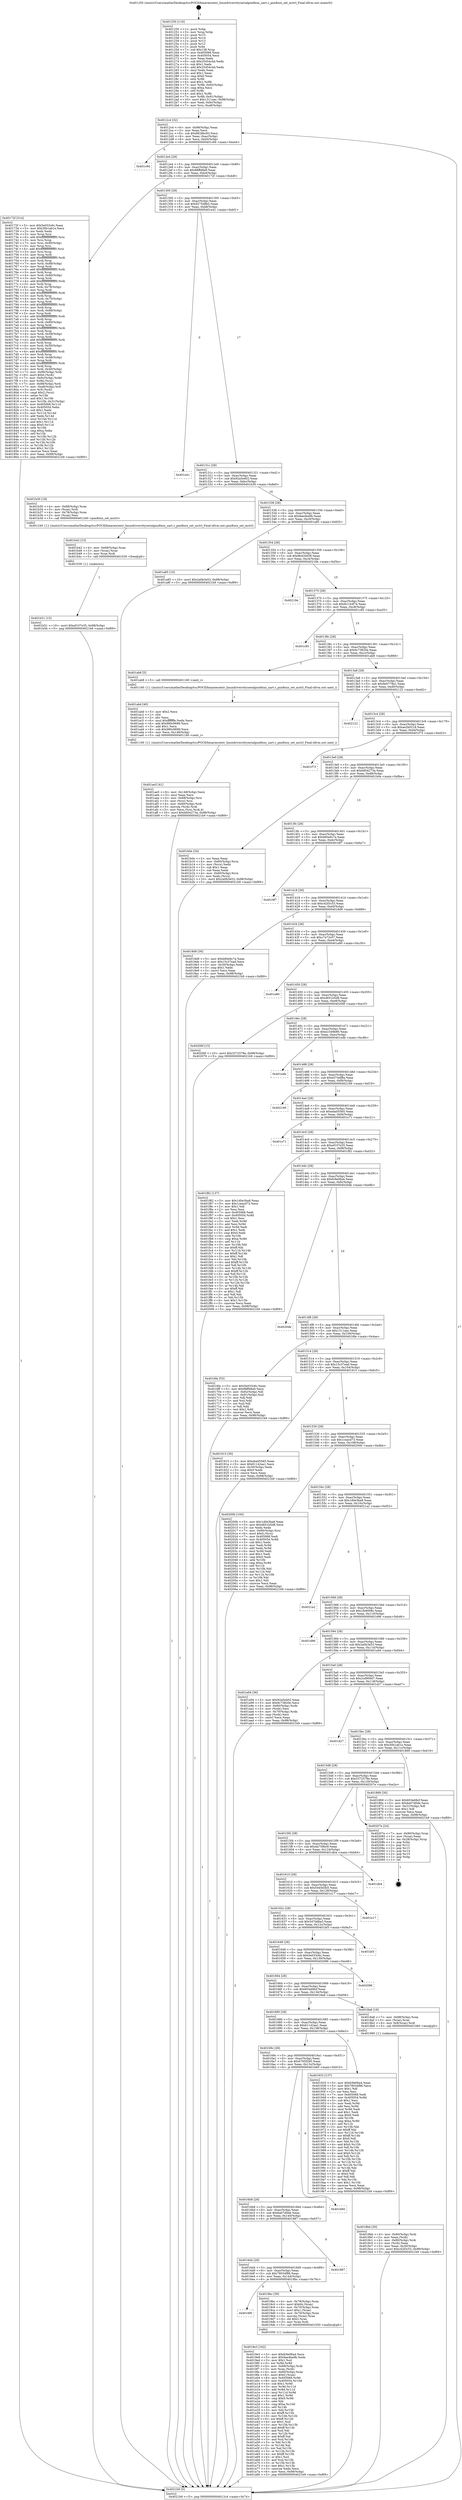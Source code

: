 digraph "0x401250" {
  label = "0x401250 (/mnt/c/Users/mathe/Desktop/tcc/POCII/binaries/extr_linuxdriversttyserialpnx8xxx_uart.c_pnx8xxx_set_mctrl_Final-ollvm.out::main(0))"
  labelloc = "t"
  node[shape=record]

  Entry [label="",width=0.3,height=0.3,shape=circle,fillcolor=black,style=filled]
  "0x4012c4" [label="{
     0x4012c4 [32]\l
     | [instrs]\l
     &nbsp;&nbsp;0x4012c4 \<+6\>: mov -0x98(%rbp),%eax\l
     &nbsp;&nbsp;0x4012ca \<+2\>: mov %eax,%ecx\l
     &nbsp;&nbsp;0x4012cc \<+6\>: sub $0x8628bc83,%ecx\l
     &nbsp;&nbsp;0x4012d2 \<+6\>: mov %eax,-0xac(%rbp)\l
     &nbsp;&nbsp;0x4012d8 \<+6\>: mov %ecx,-0xb0(%rbp)\l
     &nbsp;&nbsp;0x4012de \<+6\>: je 0000000000401c94 \<main+0xa44\>\l
  }"]
  "0x401c94" [label="{
     0x401c94\l
  }", style=dashed]
  "0x4012e4" [label="{
     0x4012e4 [28]\l
     | [instrs]\l
     &nbsp;&nbsp;0x4012e4 \<+5\>: jmp 00000000004012e9 \<main+0x99\>\l
     &nbsp;&nbsp;0x4012e9 \<+6\>: mov -0xac(%rbp),%eax\l
     &nbsp;&nbsp;0x4012ef \<+5\>: sub $0x88ff48a9,%eax\l
     &nbsp;&nbsp;0x4012f4 \<+6\>: mov %eax,-0xb4(%rbp)\l
     &nbsp;&nbsp;0x4012fa \<+6\>: je 000000000040172f \<main+0x4df\>\l
  }"]
  Exit [label="",width=0.3,height=0.3,shape=circle,fillcolor=black,style=filled,peripheries=2]
  "0x40172f" [label="{
     0x40172f [314]\l
     | [instrs]\l
     &nbsp;&nbsp;0x40172f \<+5\>: mov $0x5e033c6c,%eax\l
     &nbsp;&nbsp;0x401734 \<+5\>: mov $0x30b1ab1e,%ecx\l
     &nbsp;&nbsp;0x401739 \<+2\>: xor %edx,%edx\l
     &nbsp;&nbsp;0x40173b \<+3\>: mov %rsp,%rsi\l
     &nbsp;&nbsp;0x40173e \<+4\>: add $0xfffffffffffffff0,%rsi\l
     &nbsp;&nbsp;0x401742 \<+3\>: mov %rsi,%rsp\l
     &nbsp;&nbsp;0x401745 \<+7\>: mov %rsi,-0x90(%rbp)\l
     &nbsp;&nbsp;0x40174c \<+3\>: mov %rsp,%rsi\l
     &nbsp;&nbsp;0x40174f \<+4\>: add $0xfffffffffffffff0,%rsi\l
     &nbsp;&nbsp;0x401753 \<+3\>: mov %rsi,%rsp\l
     &nbsp;&nbsp;0x401756 \<+3\>: mov %rsp,%rdi\l
     &nbsp;&nbsp;0x401759 \<+4\>: add $0xfffffffffffffff0,%rdi\l
     &nbsp;&nbsp;0x40175d \<+3\>: mov %rdi,%rsp\l
     &nbsp;&nbsp;0x401760 \<+7\>: mov %rdi,-0x88(%rbp)\l
     &nbsp;&nbsp;0x401767 \<+3\>: mov %rsp,%rdi\l
     &nbsp;&nbsp;0x40176a \<+4\>: add $0xfffffffffffffff0,%rdi\l
     &nbsp;&nbsp;0x40176e \<+3\>: mov %rdi,%rsp\l
     &nbsp;&nbsp;0x401771 \<+4\>: mov %rdi,-0x80(%rbp)\l
     &nbsp;&nbsp;0x401775 \<+3\>: mov %rsp,%rdi\l
     &nbsp;&nbsp;0x401778 \<+4\>: add $0xfffffffffffffff0,%rdi\l
     &nbsp;&nbsp;0x40177c \<+3\>: mov %rdi,%rsp\l
     &nbsp;&nbsp;0x40177f \<+4\>: mov %rdi,-0x78(%rbp)\l
     &nbsp;&nbsp;0x401783 \<+3\>: mov %rsp,%rdi\l
     &nbsp;&nbsp;0x401786 \<+4\>: add $0xfffffffffffffff0,%rdi\l
     &nbsp;&nbsp;0x40178a \<+3\>: mov %rdi,%rsp\l
     &nbsp;&nbsp;0x40178d \<+4\>: mov %rdi,-0x70(%rbp)\l
     &nbsp;&nbsp;0x401791 \<+3\>: mov %rsp,%rdi\l
     &nbsp;&nbsp;0x401794 \<+4\>: add $0xfffffffffffffff0,%rdi\l
     &nbsp;&nbsp;0x401798 \<+3\>: mov %rdi,%rsp\l
     &nbsp;&nbsp;0x40179b \<+4\>: mov %rdi,-0x68(%rbp)\l
     &nbsp;&nbsp;0x40179f \<+3\>: mov %rsp,%rdi\l
     &nbsp;&nbsp;0x4017a2 \<+4\>: add $0xfffffffffffffff0,%rdi\l
     &nbsp;&nbsp;0x4017a6 \<+3\>: mov %rdi,%rsp\l
     &nbsp;&nbsp;0x4017a9 \<+4\>: mov %rdi,-0x60(%rbp)\l
     &nbsp;&nbsp;0x4017ad \<+3\>: mov %rsp,%rdi\l
     &nbsp;&nbsp;0x4017b0 \<+4\>: add $0xfffffffffffffff0,%rdi\l
     &nbsp;&nbsp;0x4017b4 \<+3\>: mov %rdi,%rsp\l
     &nbsp;&nbsp;0x4017b7 \<+4\>: mov %rdi,-0x58(%rbp)\l
     &nbsp;&nbsp;0x4017bb \<+3\>: mov %rsp,%rdi\l
     &nbsp;&nbsp;0x4017be \<+4\>: add $0xfffffffffffffff0,%rdi\l
     &nbsp;&nbsp;0x4017c2 \<+3\>: mov %rdi,%rsp\l
     &nbsp;&nbsp;0x4017c5 \<+4\>: mov %rdi,-0x50(%rbp)\l
     &nbsp;&nbsp;0x4017c9 \<+3\>: mov %rsp,%rdi\l
     &nbsp;&nbsp;0x4017cc \<+4\>: add $0xfffffffffffffff0,%rdi\l
     &nbsp;&nbsp;0x4017d0 \<+3\>: mov %rdi,%rsp\l
     &nbsp;&nbsp;0x4017d3 \<+4\>: mov %rdi,-0x48(%rbp)\l
     &nbsp;&nbsp;0x4017d7 \<+3\>: mov %rsp,%rdi\l
     &nbsp;&nbsp;0x4017da \<+4\>: add $0xfffffffffffffff0,%rdi\l
     &nbsp;&nbsp;0x4017de \<+3\>: mov %rdi,%rsp\l
     &nbsp;&nbsp;0x4017e1 \<+4\>: mov %rdi,-0x40(%rbp)\l
     &nbsp;&nbsp;0x4017e5 \<+7\>: mov -0x90(%rbp),%rdi\l
     &nbsp;&nbsp;0x4017ec \<+6\>: movl $0x0,(%rdi)\l
     &nbsp;&nbsp;0x4017f2 \<+7\>: mov -0x9c(%rbp),%r8d\l
     &nbsp;&nbsp;0x4017f9 \<+3\>: mov %r8d,(%rsi)\l
     &nbsp;&nbsp;0x4017fc \<+7\>: mov -0x88(%rbp),%rdi\l
     &nbsp;&nbsp;0x401803 \<+7\>: mov -0xa8(%rbp),%r9\l
     &nbsp;&nbsp;0x40180a \<+3\>: mov %r9,(%rdi)\l
     &nbsp;&nbsp;0x40180d \<+3\>: cmpl $0x2,(%rsi)\l
     &nbsp;&nbsp;0x401810 \<+4\>: setne %r10b\l
     &nbsp;&nbsp;0x401814 \<+4\>: and $0x1,%r10b\l
     &nbsp;&nbsp;0x401818 \<+4\>: mov %r10b,-0x31(%rbp)\l
     &nbsp;&nbsp;0x40181c \<+8\>: mov 0x405068,%r11d\l
     &nbsp;&nbsp;0x401824 \<+7\>: mov 0x405054,%ebx\l
     &nbsp;&nbsp;0x40182b \<+3\>: sub $0x1,%edx\l
     &nbsp;&nbsp;0x40182e \<+3\>: mov %r11d,%r14d\l
     &nbsp;&nbsp;0x401831 \<+3\>: add %edx,%r14d\l
     &nbsp;&nbsp;0x401834 \<+4\>: imul %r14d,%r11d\l
     &nbsp;&nbsp;0x401838 \<+4\>: and $0x1,%r11d\l
     &nbsp;&nbsp;0x40183c \<+4\>: cmp $0x0,%r11d\l
     &nbsp;&nbsp;0x401840 \<+4\>: sete %r10b\l
     &nbsp;&nbsp;0x401844 \<+3\>: cmp $0xa,%ebx\l
     &nbsp;&nbsp;0x401847 \<+4\>: setl %r15b\l
     &nbsp;&nbsp;0x40184b \<+3\>: mov %r10b,%r12b\l
     &nbsp;&nbsp;0x40184e \<+3\>: and %r15b,%r12b\l
     &nbsp;&nbsp;0x401851 \<+3\>: xor %r15b,%r10b\l
     &nbsp;&nbsp;0x401854 \<+3\>: or %r10b,%r12b\l
     &nbsp;&nbsp;0x401857 \<+4\>: test $0x1,%r12b\l
     &nbsp;&nbsp;0x40185b \<+3\>: cmovne %ecx,%eax\l
     &nbsp;&nbsp;0x40185e \<+6\>: mov %eax,-0x98(%rbp)\l
     &nbsp;&nbsp;0x401864 \<+5\>: jmp 00000000004021b9 \<main+0xf69\>\l
  }"]
  "0x401300" [label="{
     0x401300 [28]\l
     | [instrs]\l
     &nbsp;&nbsp;0x401300 \<+5\>: jmp 0000000000401305 \<main+0xb5\>\l
     &nbsp;&nbsp;0x401305 \<+6\>: mov -0xac(%rbp),%eax\l
     &nbsp;&nbsp;0x40130b \<+5\>: sub $0x9275d8b2,%eax\l
     &nbsp;&nbsp;0x401310 \<+6\>: mov %eax,-0xb8(%rbp)\l
     &nbsp;&nbsp;0x401316 \<+6\>: je 0000000000401e41 \<main+0xbf1\>\l
  }"]
  "0x401b51" [label="{
     0x401b51 [15]\l
     | [instrs]\l
     &nbsp;&nbsp;0x401b51 \<+10\>: movl $0xef107e35,-0x98(%rbp)\l
     &nbsp;&nbsp;0x401b5b \<+5\>: jmp 00000000004021b9 \<main+0xf69\>\l
  }"]
  "0x401e41" [label="{
     0x401e41\l
  }", style=dashed]
  "0x40131c" [label="{
     0x40131c [28]\l
     | [instrs]\l
     &nbsp;&nbsp;0x40131c \<+5\>: jmp 0000000000401321 \<main+0xd1\>\l
     &nbsp;&nbsp;0x401321 \<+6\>: mov -0xac(%rbp),%eax\l
     &nbsp;&nbsp;0x401327 \<+5\>: sub $0x92a5e402,%eax\l
     &nbsp;&nbsp;0x40132c \<+6\>: mov %eax,-0xbc(%rbp)\l
     &nbsp;&nbsp;0x401332 \<+6\>: je 0000000000401b30 \<main+0x8e0\>\l
  }"]
  "0x401b42" [label="{
     0x401b42 [15]\l
     | [instrs]\l
     &nbsp;&nbsp;0x401b42 \<+4\>: mov -0x68(%rbp),%rax\l
     &nbsp;&nbsp;0x401b46 \<+3\>: mov (%rax),%rax\l
     &nbsp;&nbsp;0x401b49 \<+3\>: mov %rax,%rdi\l
     &nbsp;&nbsp;0x401b4c \<+5\>: call 0000000000401030 \<free@plt\>\l
     | [calls]\l
     &nbsp;&nbsp;0x401030 \{1\} (unknown)\l
  }"]
  "0x401b30" [label="{
     0x401b30 [18]\l
     | [instrs]\l
     &nbsp;&nbsp;0x401b30 \<+4\>: mov -0x68(%rbp),%rax\l
     &nbsp;&nbsp;0x401b34 \<+3\>: mov (%rax),%rdi\l
     &nbsp;&nbsp;0x401b37 \<+4\>: mov -0x78(%rbp),%rax\l
     &nbsp;&nbsp;0x401b3b \<+2\>: mov (%rax),%esi\l
     &nbsp;&nbsp;0x401b3d \<+5\>: call 0000000000401240 \<pnx8xxx_set_mctrl\>\l
     | [calls]\l
     &nbsp;&nbsp;0x401240 \{1\} (/mnt/c/Users/mathe/Desktop/tcc/POCII/binaries/extr_linuxdriversttyserialpnx8xxx_uart.c_pnx8xxx_set_mctrl_Final-ollvm.out::pnx8xxx_set_mctrl)\l
  }"]
  "0x401338" [label="{
     0x401338 [28]\l
     | [instrs]\l
     &nbsp;&nbsp;0x401338 \<+5\>: jmp 000000000040133d \<main+0xed\>\l
     &nbsp;&nbsp;0x40133d \<+6\>: mov -0xac(%rbp),%eax\l
     &nbsp;&nbsp;0x401343 \<+5\>: sub $0x9ae4ba9b,%eax\l
     &nbsp;&nbsp;0x401348 \<+6\>: mov %eax,-0xc0(%rbp)\l
     &nbsp;&nbsp;0x40134e \<+6\>: je 0000000000401a85 \<main+0x835\>\l
  }"]
  "0x401ae5" [label="{
     0x401ae5 [41]\l
     | [instrs]\l
     &nbsp;&nbsp;0x401ae5 \<+6\>: mov -0x148(%rbp),%ecx\l
     &nbsp;&nbsp;0x401aeb \<+3\>: imul %eax,%ecx\l
     &nbsp;&nbsp;0x401aee \<+4\>: mov -0x68(%rbp),%rsi\l
     &nbsp;&nbsp;0x401af2 \<+3\>: mov (%rsi),%rsi\l
     &nbsp;&nbsp;0x401af5 \<+4\>: mov -0x60(%rbp),%rdi\l
     &nbsp;&nbsp;0x401af9 \<+3\>: movslq (%rdi),%rdi\l
     &nbsp;&nbsp;0x401afc \<+3\>: mov %ecx,(%rsi,%rdi,4)\l
     &nbsp;&nbsp;0x401aff \<+10\>: movl $0xb604273a,-0x98(%rbp)\l
     &nbsp;&nbsp;0x401b09 \<+5\>: jmp 00000000004021b9 \<main+0xf69\>\l
  }"]
  "0x401a85" [label="{
     0x401a85 [15]\l
     | [instrs]\l
     &nbsp;&nbsp;0x401a85 \<+10\>: movl $0x2a0b3e53,-0x98(%rbp)\l
     &nbsp;&nbsp;0x401a8f \<+5\>: jmp 00000000004021b9 \<main+0xf69\>\l
  }"]
  "0x401354" [label="{
     0x401354 [28]\l
     | [instrs]\l
     &nbsp;&nbsp;0x401354 \<+5\>: jmp 0000000000401359 \<main+0x109\>\l
     &nbsp;&nbsp;0x401359 \<+6\>: mov -0xac(%rbp),%eax\l
     &nbsp;&nbsp;0x40135f \<+5\>: sub $0x9b420d39,%eax\l
     &nbsp;&nbsp;0x401364 \<+6\>: mov %eax,-0xc4(%rbp)\l
     &nbsp;&nbsp;0x40136a \<+6\>: je 000000000040218e \<main+0xf3e\>\l
  }"]
  "0x401abd" [label="{
     0x401abd [40]\l
     | [instrs]\l
     &nbsp;&nbsp;0x401abd \<+5\>: mov $0x2,%ecx\l
     &nbsp;&nbsp;0x401ac2 \<+1\>: cltd\l
     &nbsp;&nbsp;0x401ac3 \<+2\>: idiv %ecx\l
     &nbsp;&nbsp;0x401ac5 \<+6\>: imul $0xfffffffe,%edx,%ecx\l
     &nbsp;&nbsp;0x401acb \<+6\>: add $0x980c9699,%ecx\l
     &nbsp;&nbsp;0x401ad1 \<+3\>: add $0x1,%ecx\l
     &nbsp;&nbsp;0x401ad4 \<+6\>: sub $0x980c9699,%ecx\l
     &nbsp;&nbsp;0x401ada \<+6\>: mov %ecx,-0x148(%rbp)\l
     &nbsp;&nbsp;0x401ae0 \<+5\>: call 0000000000401160 \<next_i\>\l
     | [calls]\l
     &nbsp;&nbsp;0x401160 \{1\} (/mnt/c/Users/mathe/Desktop/tcc/POCII/binaries/extr_linuxdriversttyserialpnx8xxx_uart.c_pnx8xxx_set_mctrl_Final-ollvm.out::next_i)\l
  }"]
  "0x40218e" [label="{
     0x40218e\l
  }", style=dashed]
  "0x401370" [label="{
     0x401370 [28]\l
     | [instrs]\l
     &nbsp;&nbsp;0x401370 \<+5\>: jmp 0000000000401375 \<main+0x125\>\l
     &nbsp;&nbsp;0x401375 \<+6\>: mov -0xac(%rbp),%eax\l
     &nbsp;&nbsp;0x40137b \<+5\>: sub $0x9c13c874,%eax\l
     &nbsp;&nbsp;0x401380 \<+6\>: mov %eax,-0xc8(%rbp)\l
     &nbsp;&nbsp;0x401386 \<+6\>: je 0000000000401c85 \<main+0xa35\>\l
  }"]
  "0x4019e3" [label="{
     0x4019e3 [162]\l
     | [instrs]\l
     &nbsp;&nbsp;0x4019e3 \<+5\>: mov $0xfc9e06a4,%ecx\l
     &nbsp;&nbsp;0x4019e8 \<+5\>: mov $0x9ae4ba9b,%edx\l
     &nbsp;&nbsp;0x4019ed \<+3\>: mov $0x1,%sil\l
     &nbsp;&nbsp;0x4019f0 \<+3\>: xor %r8d,%r8d\l
     &nbsp;&nbsp;0x4019f3 \<+4\>: mov -0x68(%rbp),%rdi\l
     &nbsp;&nbsp;0x4019f7 \<+3\>: mov %rax,(%rdi)\l
     &nbsp;&nbsp;0x4019fa \<+4\>: mov -0x60(%rbp),%rax\l
     &nbsp;&nbsp;0x4019fe \<+6\>: movl $0x0,(%rax)\l
     &nbsp;&nbsp;0x401a04 \<+8\>: mov 0x405068,%r9d\l
     &nbsp;&nbsp;0x401a0c \<+8\>: mov 0x405054,%r10d\l
     &nbsp;&nbsp;0x401a14 \<+4\>: sub $0x1,%r8d\l
     &nbsp;&nbsp;0x401a18 \<+3\>: mov %r9d,%r11d\l
     &nbsp;&nbsp;0x401a1b \<+3\>: add %r8d,%r11d\l
     &nbsp;&nbsp;0x401a1e \<+4\>: imul %r11d,%r9d\l
     &nbsp;&nbsp;0x401a22 \<+4\>: and $0x1,%r9d\l
     &nbsp;&nbsp;0x401a26 \<+4\>: cmp $0x0,%r9d\l
     &nbsp;&nbsp;0x401a2a \<+3\>: sete %bl\l
     &nbsp;&nbsp;0x401a2d \<+4\>: cmp $0xa,%r10d\l
     &nbsp;&nbsp;0x401a31 \<+4\>: setl %r14b\l
     &nbsp;&nbsp;0x401a35 \<+3\>: mov %bl,%r15b\l
     &nbsp;&nbsp;0x401a38 \<+4\>: xor $0xff,%r15b\l
     &nbsp;&nbsp;0x401a3c \<+3\>: mov %r14b,%r12b\l
     &nbsp;&nbsp;0x401a3f \<+4\>: xor $0xff,%r12b\l
     &nbsp;&nbsp;0x401a43 \<+4\>: xor $0x1,%sil\l
     &nbsp;&nbsp;0x401a47 \<+3\>: mov %r15b,%r13b\l
     &nbsp;&nbsp;0x401a4a \<+4\>: and $0xff,%r13b\l
     &nbsp;&nbsp;0x401a4e \<+3\>: and %sil,%bl\l
     &nbsp;&nbsp;0x401a51 \<+3\>: mov %r12b,%al\l
     &nbsp;&nbsp;0x401a54 \<+2\>: and $0xff,%al\l
     &nbsp;&nbsp;0x401a56 \<+3\>: and %sil,%r14b\l
     &nbsp;&nbsp;0x401a59 \<+3\>: or %bl,%r13b\l
     &nbsp;&nbsp;0x401a5c \<+3\>: or %r14b,%al\l
     &nbsp;&nbsp;0x401a5f \<+3\>: xor %al,%r13b\l
     &nbsp;&nbsp;0x401a62 \<+3\>: or %r12b,%r15b\l
     &nbsp;&nbsp;0x401a65 \<+4\>: xor $0xff,%r15b\l
     &nbsp;&nbsp;0x401a69 \<+4\>: or $0x1,%sil\l
     &nbsp;&nbsp;0x401a6d \<+3\>: and %sil,%r15b\l
     &nbsp;&nbsp;0x401a70 \<+3\>: or %r15b,%r13b\l
     &nbsp;&nbsp;0x401a73 \<+4\>: test $0x1,%r13b\l
     &nbsp;&nbsp;0x401a77 \<+3\>: cmovne %edx,%ecx\l
     &nbsp;&nbsp;0x401a7a \<+6\>: mov %ecx,-0x98(%rbp)\l
     &nbsp;&nbsp;0x401a80 \<+5\>: jmp 00000000004021b9 \<main+0xf69\>\l
  }"]
  "0x401c85" [label="{
     0x401c85\l
  }", style=dashed]
  "0x40138c" [label="{
     0x40138c [28]\l
     | [instrs]\l
     &nbsp;&nbsp;0x40138c \<+5\>: jmp 0000000000401391 \<main+0x141\>\l
     &nbsp;&nbsp;0x401391 \<+6\>: mov -0xac(%rbp),%eax\l
     &nbsp;&nbsp;0x401397 \<+5\>: sub $0x9c73820e,%eax\l
     &nbsp;&nbsp;0x40139c \<+6\>: mov %eax,-0xcc(%rbp)\l
     &nbsp;&nbsp;0x4013a2 \<+6\>: je 0000000000401ab8 \<main+0x868\>\l
  }"]
  "0x4016f0" [label="{
     0x4016f0\l
  }", style=dashed]
  "0x401ab8" [label="{
     0x401ab8 [5]\l
     | [instrs]\l
     &nbsp;&nbsp;0x401ab8 \<+5\>: call 0000000000401160 \<next_i\>\l
     | [calls]\l
     &nbsp;&nbsp;0x401160 \{1\} (/mnt/c/Users/mathe/Desktop/tcc/POCII/binaries/extr_linuxdriversttyserialpnx8xxx_uart.c_pnx8xxx_set_mctrl_Final-ollvm.out::next_i)\l
  }"]
  "0x4013a8" [label="{
     0x4013a8 [28]\l
     | [instrs]\l
     &nbsp;&nbsp;0x4013a8 \<+5\>: jmp 00000000004013ad \<main+0x15d\>\l
     &nbsp;&nbsp;0x4013ad \<+6\>: mov -0xac(%rbp),%eax\l
     &nbsp;&nbsp;0x4013b3 \<+5\>: sub $0x9e0779a1,%eax\l
     &nbsp;&nbsp;0x4013b8 \<+6\>: mov %eax,-0xd0(%rbp)\l
     &nbsp;&nbsp;0x4013be \<+6\>: je 0000000000402122 \<main+0xed2\>\l
  }"]
  "0x4019bc" [label="{
     0x4019bc [39]\l
     | [instrs]\l
     &nbsp;&nbsp;0x4019bc \<+4\>: mov -0x78(%rbp),%rax\l
     &nbsp;&nbsp;0x4019c0 \<+6\>: movl $0x64,(%rax)\l
     &nbsp;&nbsp;0x4019c6 \<+4\>: mov -0x70(%rbp),%rax\l
     &nbsp;&nbsp;0x4019ca \<+6\>: movl $0x1,(%rax)\l
     &nbsp;&nbsp;0x4019d0 \<+4\>: mov -0x70(%rbp),%rax\l
     &nbsp;&nbsp;0x4019d4 \<+3\>: movslq (%rax),%rax\l
     &nbsp;&nbsp;0x4019d7 \<+4\>: shl $0x2,%rax\l
     &nbsp;&nbsp;0x4019db \<+3\>: mov %rax,%rdi\l
     &nbsp;&nbsp;0x4019de \<+5\>: call 0000000000401050 \<malloc@plt\>\l
     | [calls]\l
     &nbsp;&nbsp;0x401050 \{1\} (unknown)\l
  }"]
  "0x402122" [label="{
     0x402122\l
  }", style=dashed]
  "0x4013c4" [label="{
     0x4013c4 [28]\l
     | [instrs]\l
     &nbsp;&nbsp;0x4013c4 \<+5\>: jmp 00000000004013c9 \<main+0x179\>\l
     &nbsp;&nbsp;0x4013c9 \<+6\>: mov -0xac(%rbp),%eax\l
     &nbsp;&nbsp;0x4013cf \<+5\>: sub $0xae2b0218,%eax\l
     &nbsp;&nbsp;0x4013d4 \<+6\>: mov %eax,-0xd4(%rbp)\l
     &nbsp;&nbsp;0x4013da \<+6\>: je 0000000000401f73 \<main+0xd23\>\l
  }"]
  "0x4016d4" [label="{
     0x4016d4 [28]\l
     | [instrs]\l
     &nbsp;&nbsp;0x4016d4 \<+5\>: jmp 00000000004016d9 \<main+0x489\>\l
     &nbsp;&nbsp;0x4016d9 \<+6\>: mov -0xac(%rbp),%eax\l
     &nbsp;&nbsp;0x4016df \<+5\>: sub $0x78034f86,%eax\l
     &nbsp;&nbsp;0x4016e4 \<+6\>: mov %eax,-0x144(%rbp)\l
     &nbsp;&nbsp;0x4016ea \<+6\>: je 00000000004019bc \<main+0x76c\>\l
  }"]
  "0x401f73" [label="{
     0x401f73\l
  }", style=dashed]
  "0x4013e0" [label="{
     0x4013e0 [28]\l
     | [instrs]\l
     &nbsp;&nbsp;0x4013e0 \<+5\>: jmp 00000000004013e5 \<main+0x195\>\l
     &nbsp;&nbsp;0x4013e5 \<+6\>: mov -0xac(%rbp),%eax\l
     &nbsp;&nbsp;0x4013eb \<+5\>: sub $0xb604273a,%eax\l
     &nbsp;&nbsp;0x4013f0 \<+6\>: mov %eax,-0xd8(%rbp)\l
     &nbsp;&nbsp;0x4013f6 \<+6\>: je 0000000000401b0e \<main+0x8be\>\l
  }"]
  "0x401887" [label="{
     0x401887\l
  }", style=dashed]
  "0x401b0e" [label="{
     0x401b0e [34]\l
     | [instrs]\l
     &nbsp;&nbsp;0x401b0e \<+2\>: xor %eax,%eax\l
     &nbsp;&nbsp;0x401b10 \<+4\>: mov -0x60(%rbp),%rcx\l
     &nbsp;&nbsp;0x401b14 \<+2\>: mov (%rcx),%edx\l
     &nbsp;&nbsp;0x401b16 \<+3\>: sub $0x1,%eax\l
     &nbsp;&nbsp;0x401b19 \<+2\>: sub %eax,%edx\l
     &nbsp;&nbsp;0x401b1b \<+4\>: mov -0x60(%rbp),%rcx\l
     &nbsp;&nbsp;0x401b1f \<+2\>: mov %edx,(%rcx)\l
     &nbsp;&nbsp;0x401b21 \<+10\>: movl $0x2a0b3e53,-0x98(%rbp)\l
     &nbsp;&nbsp;0x401b2b \<+5\>: jmp 00000000004021b9 \<main+0xf69\>\l
  }"]
  "0x4013fc" [label="{
     0x4013fc [28]\l
     | [instrs]\l
     &nbsp;&nbsp;0x4013fc \<+5\>: jmp 0000000000401401 \<main+0x1b1\>\l
     &nbsp;&nbsp;0x401401 \<+6\>: mov -0xac(%rbp),%eax\l
     &nbsp;&nbsp;0x401407 \<+5\>: sub $0xb60e6c7a,%eax\l
     &nbsp;&nbsp;0x40140c \<+6\>: mov %eax,-0xdc(%rbp)\l
     &nbsp;&nbsp;0x401412 \<+6\>: je 00000000004018f7 \<main+0x6a7\>\l
  }"]
  "0x4016b8" [label="{
     0x4016b8 [28]\l
     | [instrs]\l
     &nbsp;&nbsp;0x4016b8 \<+5\>: jmp 00000000004016bd \<main+0x46d\>\l
     &nbsp;&nbsp;0x4016bd \<+6\>: mov -0xac(%rbp),%eax\l
     &nbsp;&nbsp;0x4016c3 \<+5\>: sub $0x6a07d0de,%eax\l
     &nbsp;&nbsp;0x4016c8 \<+6\>: mov %eax,-0x140(%rbp)\l
     &nbsp;&nbsp;0x4016ce \<+6\>: je 0000000000401887 \<main+0x637\>\l
  }"]
  "0x4018f7" [label="{
     0x4018f7\l
  }", style=dashed]
  "0x401418" [label="{
     0x401418 [28]\l
     | [instrs]\l
     &nbsp;&nbsp;0x401418 \<+5\>: jmp 000000000040141d \<main+0x1cd\>\l
     &nbsp;&nbsp;0x40141d \<+6\>: mov -0xac(%rbp),%eax\l
     &nbsp;&nbsp;0x401423 \<+5\>: sub $0xc42f3c53,%eax\l
     &nbsp;&nbsp;0x401428 \<+6\>: mov %eax,-0xe0(%rbp)\l
     &nbsp;&nbsp;0x40142e \<+6\>: je 00000000004018d9 \<main+0x689\>\l
  }"]
  "0x401b60" [label="{
     0x401b60\l
  }", style=dashed]
  "0x4018d9" [label="{
     0x4018d9 [30]\l
     | [instrs]\l
     &nbsp;&nbsp;0x4018d9 \<+5\>: mov $0xb60e6c7a,%eax\l
     &nbsp;&nbsp;0x4018de \<+5\>: mov $0x15c37ead,%ecx\l
     &nbsp;&nbsp;0x4018e3 \<+3\>: mov -0x30(%rbp),%edx\l
     &nbsp;&nbsp;0x4018e6 \<+3\>: cmp $0x1,%edx\l
     &nbsp;&nbsp;0x4018e9 \<+3\>: cmovl %ecx,%eax\l
     &nbsp;&nbsp;0x4018ec \<+6\>: mov %eax,-0x98(%rbp)\l
     &nbsp;&nbsp;0x4018f2 \<+5\>: jmp 00000000004021b9 \<main+0xf69\>\l
  }"]
  "0x401434" [label="{
     0x401434 [28]\l
     | [instrs]\l
     &nbsp;&nbsp;0x401434 \<+5\>: jmp 0000000000401439 \<main+0x1e9\>\l
     &nbsp;&nbsp;0x401439 \<+6\>: mov -0xac(%rbp),%eax\l
     &nbsp;&nbsp;0x40143f \<+5\>: sub $0xc7a72c07,%eax\l
     &nbsp;&nbsp;0x401444 \<+6\>: mov %eax,-0xe4(%rbp)\l
     &nbsp;&nbsp;0x40144a \<+6\>: je 0000000000401e80 \<main+0xc30\>\l
  }"]
  "0x40169c" [label="{
     0x40169c [28]\l
     | [instrs]\l
     &nbsp;&nbsp;0x40169c \<+5\>: jmp 00000000004016a1 \<main+0x451\>\l
     &nbsp;&nbsp;0x4016a1 \<+6\>: mov -0xac(%rbp),%eax\l
     &nbsp;&nbsp;0x4016a7 \<+5\>: sub $0x6765f295,%eax\l
     &nbsp;&nbsp;0x4016ac \<+6\>: mov %eax,-0x13c(%rbp)\l
     &nbsp;&nbsp;0x4016b2 \<+6\>: je 0000000000401b60 \<main+0x910\>\l
  }"]
  "0x401e80" [label="{
     0x401e80\l
  }", style=dashed]
  "0x401450" [label="{
     0x401450 [28]\l
     | [instrs]\l
     &nbsp;&nbsp;0x401450 \<+5\>: jmp 0000000000401455 \<main+0x205\>\l
     &nbsp;&nbsp;0x401455 \<+6\>: mov -0xac(%rbp),%eax\l
     &nbsp;&nbsp;0x40145b \<+5\>: sub $0xd651b5d8,%eax\l
     &nbsp;&nbsp;0x401460 \<+6\>: mov %eax,-0xe8(%rbp)\l
     &nbsp;&nbsp;0x401466 \<+6\>: je 000000000040206f \<main+0xe1f\>\l
  }"]
  "0x401933" [label="{
     0x401933 [137]\l
     | [instrs]\l
     &nbsp;&nbsp;0x401933 \<+5\>: mov $0xfc9e06a4,%eax\l
     &nbsp;&nbsp;0x401938 \<+5\>: mov $0x78034f86,%ecx\l
     &nbsp;&nbsp;0x40193d \<+2\>: mov $0x1,%dl\l
     &nbsp;&nbsp;0x40193f \<+2\>: xor %esi,%esi\l
     &nbsp;&nbsp;0x401941 \<+7\>: mov 0x405068,%edi\l
     &nbsp;&nbsp;0x401948 \<+8\>: mov 0x405054,%r8d\l
     &nbsp;&nbsp;0x401950 \<+3\>: sub $0x1,%esi\l
     &nbsp;&nbsp;0x401953 \<+3\>: mov %edi,%r9d\l
     &nbsp;&nbsp;0x401956 \<+3\>: add %esi,%r9d\l
     &nbsp;&nbsp;0x401959 \<+4\>: imul %r9d,%edi\l
     &nbsp;&nbsp;0x40195d \<+3\>: and $0x1,%edi\l
     &nbsp;&nbsp;0x401960 \<+3\>: cmp $0x0,%edi\l
     &nbsp;&nbsp;0x401963 \<+4\>: sete %r10b\l
     &nbsp;&nbsp;0x401967 \<+4\>: cmp $0xa,%r8d\l
     &nbsp;&nbsp;0x40196b \<+4\>: setl %r11b\l
     &nbsp;&nbsp;0x40196f \<+3\>: mov %r10b,%bl\l
     &nbsp;&nbsp;0x401972 \<+3\>: xor $0xff,%bl\l
     &nbsp;&nbsp;0x401975 \<+3\>: mov %r11b,%r14b\l
     &nbsp;&nbsp;0x401978 \<+4\>: xor $0xff,%r14b\l
     &nbsp;&nbsp;0x40197c \<+3\>: xor $0x0,%dl\l
     &nbsp;&nbsp;0x40197f \<+3\>: mov %bl,%r15b\l
     &nbsp;&nbsp;0x401982 \<+4\>: and $0x0,%r15b\l
     &nbsp;&nbsp;0x401986 \<+3\>: and %dl,%r10b\l
     &nbsp;&nbsp;0x401989 \<+3\>: mov %r14b,%r12b\l
     &nbsp;&nbsp;0x40198c \<+4\>: and $0x0,%r12b\l
     &nbsp;&nbsp;0x401990 \<+3\>: and %dl,%r11b\l
     &nbsp;&nbsp;0x401993 \<+3\>: or %r10b,%r15b\l
     &nbsp;&nbsp;0x401996 \<+3\>: or %r11b,%r12b\l
     &nbsp;&nbsp;0x401999 \<+3\>: xor %r12b,%r15b\l
     &nbsp;&nbsp;0x40199c \<+3\>: or %r14b,%bl\l
     &nbsp;&nbsp;0x40199f \<+3\>: xor $0xff,%bl\l
     &nbsp;&nbsp;0x4019a2 \<+3\>: or $0x0,%dl\l
     &nbsp;&nbsp;0x4019a5 \<+2\>: and %dl,%bl\l
     &nbsp;&nbsp;0x4019a7 \<+3\>: or %bl,%r15b\l
     &nbsp;&nbsp;0x4019aa \<+4\>: test $0x1,%r15b\l
     &nbsp;&nbsp;0x4019ae \<+3\>: cmovne %ecx,%eax\l
     &nbsp;&nbsp;0x4019b1 \<+6\>: mov %eax,-0x98(%rbp)\l
     &nbsp;&nbsp;0x4019b7 \<+5\>: jmp 00000000004021b9 \<main+0xf69\>\l
  }"]
  "0x40206f" [label="{
     0x40206f [15]\l
     | [instrs]\l
     &nbsp;&nbsp;0x40206f \<+10\>: movl $0x3372578e,-0x98(%rbp)\l
     &nbsp;&nbsp;0x402079 \<+5\>: jmp 00000000004021b9 \<main+0xf69\>\l
  }"]
  "0x40146c" [label="{
     0x40146c [28]\l
     | [instrs]\l
     &nbsp;&nbsp;0x40146c \<+5\>: jmp 0000000000401471 \<main+0x221\>\l
     &nbsp;&nbsp;0x401471 \<+6\>: mov -0xac(%rbp),%eax\l
     &nbsp;&nbsp;0x401477 \<+5\>: sub $0xe2349b80,%eax\l
     &nbsp;&nbsp;0x40147c \<+6\>: mov %eax,-0xec(%rbp)\l
     &nbsp;&nbsp;0x401482 \<+6\>: je 0000000000401edb \<main+0xc8b\>\l
  }"]
  "0x4018bb" [label="{
     0x4018bb [30]\l
     | [instrs]\l
     &nbsp;&nbsp;0x4018bb \<+4\>: mov -0x80(%rbp),%rdi\l
     &nbsp;&nbsp;0x4018bf \<+2\>: mov %eax,(%rdi)\l
     &nbsp;&nbsp;0x4018c1 \<+4\>: mov -0x80(%rbp),%rdi\l
     &nbsp;&nbsp;0x4018c5 \<+2\>: mov (%rdi),%eax\l
     &nbsp;&nbsp;0x4018c7 \<+3\>: mov %eax,-0x30(%rbp)\l
     &nbsp;&nbsp;0x4018ca \<+10\>: movl $0xc42f3c53,-0x98(%rbp)\l
     &nbsp;&nbsp;0x4018d4 \<+5\>: jmp 00000000004021b9 \<main+0xf69\>\l
  }"]
  "0x401edb" [label="{
     0x401edb\l
  }", style=dashed]
  "0x401488" [label="{
     0x401488 [28]\l
     | [instrs]\l
     &nbsp;&nbsp;0x401488 \<+5\>: jmp 000000000040148d \<main+0x23d\>\l
     &nbsp;&nbsp;0x40148d \<+6\>: mov -0xac(%rbp),%eax\l
     &nbsp;&nbsp;0x401493 \<+5\>: sub $0xe574df8a,%eax\l
     &nbsp;&nbsp;0x401498 \<+6\>: mov %eax,-0xf0(%rbp)\l
     &nbsp;&nbsp;0x40149e \<+6\>: je 0000000000402169 \<main+0xf19\>\l
  }"]
  "0x401680" [label="{
     0x401680 [28]\l
     | [instrs]\l
     &nbsp;&nbsp;0x401680 \<+5\>: jmp 0000000000401685 \<main+0x435\>\l
     &nbsp;&nbsp;0x401685 \<+6\>: mov -0xac(%rbp),%eax\l
     &nbsp;&nbsp;0x40168b \<+5\>: sub $0x61142aa1,%eax\l
     &nbsp;&nbsp;0x401690 \<+6\>: mov %eax,-0x138(%rbp)\l
     &nbsp;&nbsp;0x401696 \<+6\>: je 0000000000401933 \<main+0x6e3\>\l
  }"]
  "0x402169" [label="{
     0x402169\l
  }", style=dashed]
  "0x4014a4" [label="{
     0x4014a4 [28]\l
     | [instrs]\l
     &nbsp;&nbsp;0x4014a4 \<+5\>: jmp 00000000004014a9 \<main+0x259\>\l
     &nbsp;&nbsp;0x4014a9 \<+6\>: mov -0xac(%rbp),%eax\l
     &nbsp;&nbsp;0x4014af \<+5\>: sub $0xeba05565,%eax\l
     &nbsp;&nbsp;0x4014b4 \<+6\>: mov %eax,-0xf4(%rbp)\l
     &nbsp;&nbsp;0x4014ba \<+6\>: je 0000000000401e71 \<main+0xc21\>\l
  }"]
  "0x4018a8" [label="{
     0x4018a8 [19]\l
     | [instrs]\l
     &nbsp;&nbsp;0x4018a8 \<+7\>: mov -0x88(%rbp),%rax\l
     &nbsp;&nbsp;0x4018af \<+3\>: mov (%rax),%rax\l
     &nbsp;&nbsp;0x4018b2 \<+4\>: mov 0x8(%rax),%rdi\l
     &nbsp;&nbsp;0x4018b6 \<+5\>: call 0000000000401060 \<atoi@plt\>\l
     | [calls]\l
     &nbsp;&nbsp;0x401060 \{1\} (unknown)\l
  }"]
  "0x401e71" [label="{
     0x401e71\l
  }", style=dashed]
  "0x4014c0" [label="{
     0x4014c0 [28]\l
     | [instrs]\l
     &nbsp;&nbsp;0x4014c0 \<+5\>: jmp 00000000004014c5 \<main+0x275\>\l
     &nbsp;&nbsp;0x4014c5 \<+6\>: mov -0xac(%rbp),%eax\l
     &nbsp;&nbsp;0x4014cb \<+5\>: sub $0xef107e35,%eax\l
     &nbsp;&nbsp;0x4014d0 \<+6\>: mov %eax,-0xf8(%rbp)\l
     &nbsp;&nbsp;0x4014d6 \<+6\>: je 0000000000401f82 \<main+0xd32\>\l
  }"]
  "0x401664" [label="{
     0x401664 [28]\l
     | [instrs]\l
     &nbsp;&nbsp;0x401664 \<+5\>: jmp 0000000000401669 \<main+0x419\>\l
     &nbsp;&nbsp;0x401669 \<+6\>: mov -0xac(%rbp),%eax\l
     &nbsp;&nbsp;0x40166f \<+5\>: sub $0x603e68cf,%eax\l
     &nbsp;&nbsp;0x401674 \<+6\>: mov %eax,-0x134(%rbp)\l
     &nbsp;&nbsp;0x40167a \<+6\>: je 00000000004018a8 \<main+0x658\>\l
  }"]
  "0x401f82" [label="{
     0x401f82 [137]\l
     | [instrs]\l
     &nbsp;&nbsp;0x401f82 \<+5\>: mov $0x1d0e3ba8,%eax\l
     &nbsp;&nbsp;0x401f87 \<+5\>: mov $0x1ceacd73,%ecx\l
     &nbsp;&nbsp;0x401f8c \<+2\>: mov $0x1,%dl\l
     &nbsp;&nbsp;0x401f8e \<+2\>: xor %esi,%esi\l
     &nbsp;&nbsp;0x401f90 \<+7\>: mov 0x405068,%edi\l
     &nbsp;&nbsp;0x401f97 \<+8\>: mov 0x405054,%r8d\l
     &nbsp;&nbsp;0x401f9f \<+3\>: sub $0x1,%esi\l
     &nbsp;&nbsp;0x401fa2 \<+3\>: mov %edi,%r9d\l
     &nbsp;&nbsp;0x401fa5 \<+3\>: add %esi,%r9d\l
     &nbsp;&nbsp;0x401fa8 \<+4\>: imul %r9d,%edi\l
     &nbsp;&nbsp;0x401fac \<+3\>: and $0x1,%edi\l
     &nbsp;&nbsp;0x401faf \<+3\>: cmp $0x0,%edi\l
     &nbsp;&nbsp;0x401fb2 \<+4\>: sete %r10b\l
     &nbsp;&nbsp;0x401fb6 \<+4\>: cmp $0xa,%r8d\l
     &nbsp;&nbsp;0x401fba \<+4\>: setl %r11b\l
     &nbsp;&nbsp;0x401fbe \<+3\>: mov %r10b,%bl\l
     &nbsp;&nbsp;0x401fc1 \<+3\>: xor $0xff,%bl\l
     &nbsp;&nbsp;0x401fc4 \<+3\>: mov %r11b,%r14b\l
     &nbsp;&nbsp;0x401fc7 \<+4\>: xor $0xff,%r14b\l
     &nbsp;&nbsp;0x401fcb \<+3\>: xor $0x1,%dl\l
     &nbsp;&nbsp;0x401fce \<+3\>: mov %bl,%r15b\l
     &nbsp;&nbsp;0x401fd1 \<+4\>: and $0xff,%r15b\l
     &nbsp;&nbsp;0x401fd5 \<+3\>: and %dl,%r10b\l
     &nbsp;&nbsp;0x401fd8 \<+3\>: mov %r14b,%r12b\l
     &nbsp;&nbsp;0x401fdb \<+4\>: and $0xff,%r12b\l
     &nbsp;&nbsp;0x401fdf \<+3\>: and %dl,%r11b\l
     &nbsp;&nbsp;0x401fe2 \<+3\>: or %r10b,%r15b\l
     &nbsp;&nbsp;0x401fe5 \<+3\>: or %r11b,%r12b\l
     &nbsp;&nbsp;0x401fe8 \<+3\>: xor %r12b,%r15b\l
     &nbsp;&nbsp;0x401feb \<+3\>: or %r14b,%bl\l
     &nbsp;&nbsp;0x401fee \<+3\>: xor $0xff,%bl\l
     &nbsp;&nbsp;0x401ff1 \<+3\>: or $0x1,%dl\l
     &nbsp;&nbsp;0x401ff4 \<+2\>: and %dl,%bl\l
     &nbsp;&nbsp;0x401ff6 \<+3\>: or %bl,%r15b\l
     &nbsp;&nbsp;0x401ff9 \<+4\>: test $0x1,%r15b\l
     &nbsp;&nbsp;0x401ffd \<+3\>: cmovne %ecx,%eax\l
     &nbsp;&nbsp;0x402000 \<+6\>: mov %eax,-0x98(%rbp)\l
     &nbsp;&nbsp;0x402006 \<+5\>: jmp 00000000004021b9 \<main+0xf69\>\l
  }"]
  "0x4014dc" [label="{
     0x4014dc [28]\l
     | [instrs]\l
     &nbsp;&nbsp;0x4014dc \<+5\>: jmp 00000000004014e1 \<main+0x291\>\l
     &nbsp;&nbsp;0x4014e1 \<+6\>: mov -0xac(%rbp),%eax\l
     &nbsp;&nbsp;0x4014e7 \<+5\>: sub $0xfc9e06a4,%eax\l
     &nbsp;&nbsp;0x4014ec \<+6\>: mov %eax,-0xfc(%rbp)\l
     &nbsp;&nbsp;0x4014f2 \<+6\>: je 00000000004020db \<main+0xe8b\>\l
  }"]
  "0x402096" [label="{
     0x402096\l
  }", style=dashed]
  "0x4020db" [label="{
     0x4020db\l
  }", style=dashed]
  "0x4014f8" [label="{
     0x4014f8 [28]\l
     | [instrs]\l
     &nbsp;&nbsp;0x4014f8 \<+5\>: jmp 00000000004014fd \<main+0x2ad\>\l
     &nbsp;&nbsp;0x4014fd \<+6\>: mov -0xac(%rbp),%eax\l
     &nbsp;&nbsp;0x401503 \<+5\>: sub $0x1311aac,%eax\l
     &nbsp;&nbsp;0x401508 \<+6\>: mov %eax,-0x100(%rbp)\l
     &nbsp;&nbsp;0x40150e \<+6\>: je 00000000004016fa \<main+0x4aa\>\l
  }"]
  "0x401648" [label="{
     0x401648 [28]\l
     | [instrs]\l
     &nbsp;&nbsp;0x401648 \<+5\>: jmp 000000000040164d \<main+0x3fd\>\l
     &nbsp;&nbsp;0x40164d \<+6\>: mov -0xac(%rbp),%eax\l
     &nbsp;&nbsp;0x401653 \<+5\>: sub $0x5e033c6c,%eax\l
     &nbsp;&nbsp;0x401658 \<+6\>: mov %eax,-0x130(%rbp)\l
     &nbsp;&nbsp;0x40165e \<+6\>: je 0000000000402096 \<main+0xe46\>\l
  }"]
  "0x4016fa" [label="{
     0x4016fa [53]\l
     | [instrs]\l
     &nbsp;&nbsp;0x4016fa \<+5\>: mov $0x5e033c6c,%eax\l
     &nbsp;&nbsp;0x4016ff \<+5\>: mov $0x88ff48a9,%ecx\l
     &nbsp;&nbsp;0x401704 \<+6\>: mov -0x92(%rbp),%dl\l
     &nbsp;&nbsp;0x40170a \<+7\>: mov -0x91(%rbp),%sil\l
     &nbsp;&nbsp;0x401711 \<+3\>: mov %dl,%dil\l
     &nbsp;&nbsp;0x401714 \<+3\>: and %sil,%dil\l
     &nbsp;&nbsp;0x401717 \<+3\>: xor %sil,%dl\l
     &nbsp;&nbsp;0x40171a \<+3\>: or %dl,%dil\l
     &nbsp;&nbsp;0x40171d \<+4\>: test $0x1,%dil\l
     &nbsp;&nbsp;0x401721 \<+3\>: cmovne %ecx,%eax\l
     &nbsp;&nbsp;0x401724 \<+6\>: mov %eax,-0x98(%rbp)\l
     &nbsp;&nbsp;0x40172a \<+5\>: jmp 00000000004021b9 \<main+0xf69\>\l
  }"]
  "0x401514" [label="{
     0x401514 [28]\l
     | [instrs]\l
     &nbsp;&nbsp;0x401514 \<+5\>: jmp 0000000000401519 \<main+0x2c9\>\l
     &nbsp;&nbsp;0x401519 \<+6\>: mov -0xac(%rbp),%eax\l
     &nbsp;&nbsp;0x40151f \<+5\>: sub $0x15c37ead,%eax\l
     &nbsp;&nbsp;0x401524 \<+6\>: mov %eax,-0x104(%rbp)\l
     &nbsp;&nbsp;0x40152a \<+6\>: je 0000000000401915 \<main+0x6c5\>\l
  }"]
  "0x4021b9" [label="{
     0x4021b9 [5]\l
     | [instrs]\l
     &nbsp;&nbsp;0x4021b9 \<+5\>: jmp 00000000004012c4 \<main+0x74\>\l
  }"]
  "0x401250" [label="{
     0x401250 [116]\l
     | [instrs]\l
     &nbsp;&nbsp;0x401250 \<+1\>: push %rbp\l
     &nbsp;&nbsp;0x401251 \<+3\>: mov %rsp,%rbp\l
     &nbsp;&nbsp;0x401254 \<+2\>: push %r15\l
     &nbsp;&nbsp;0x401256 \<+2\>: push %r14\l
     &nbsp;&nbsp;0x401258 \<+2\>: push %r13\l
     &nbsp;&nbsp;0x40125a \<+2\>: push %r12\l
     &nbsp;&nbsp;0x40125c \<+1\>: push %rbx\l
     &nbsp;&nbsp;0x40125d \<+7\>: sub $0x138,%rsp\l
     &nbsp;&nbsp;0x401264 \<+7\>: mov 0x405068,%eax\l
     &nbsp;&nbsp;0x40126b \<+7\>: mov 0x405054,%ecx\l
     &nbsp;&nbsp;0x401272 \<+2\>: mov %eax,%edx\l
     &nbsp;&nbsp;0x401274 \<+6\>: sub $0x25454c4d,%edx\l
     &nbsp;&nbsp;0x40127a \<+3\>: sub $0x1,%edx\l
     &nbsp;&nbsp;0x40127d \<+6\>: add $0x25454c4d,%edx\l
     &nbsp;&nbsp;0x401283 \<+3\>: imul %edx,%eax\l
     &nbsp;&nbsp;0x401286 \<+3\>: and $0x1,%eax\l
     &nbsp;&nbsp;0x401289 \<+3\>: cmp $0x0,%eax\l
     &nbsp;&nbsp;0x40128c \<+4\>: sete %r8b\l
     &nbsp;&nbsp;0x401290 \<+4\>: and $0x1,%r8b\l
     &nbsp;&nbsp;0x401294 \<+7\>: mov %r8b,-0x92(%rbp)\l
     &nbsp;&nbsp;0x40129b \<+3\>: cmp $0xa,%ecx\l
     &nbsp;&nbsp;0x40129e \<+4\>: setl %r8b\l
     &nbsp;&nbsp;0x4012a2 \<+4\>: and $0x1,%r8b\l
     &nbsp;&nbsp;0x4012a6 \<+7\>: mov %r8b,-0x91(%rbp)\l
     &nbsp;&nbsp;0x4012ad \<+10\>: movl $0x1311aac,-0x98(%rbp)\l
     &nbsp;&nbsp;0x4012b7 \<+6\>: mov %edi,-0x9c(%rbp)\l
     &nbsp;&nbsp;0x4012bd \<+7\>: mov %rsi,-0xa8(%rbp)\l
  }"]
  "0x401bf3" [label="{
     0x401bf3\l
  }", style=dashed]
  "0x40162c" [label="{
     0x40162c [28]\l
     | [instrs]\l
     &nbsp;&nbsp;0x40162c \<+5\>: jmp 0000000000401631 \<main+0x3e1\>\l
     &nbsp;&nbsp;0x401631 \<+6\>: mov -0xac(%rbp),%eax\l
     &nbsp;&nbsp;0x401637 \<+5\>: sub $0x547ddba3,%eax\l
     &nbsp;&nbsp;0x40163c \<+6\>: mov %eax,-0x12c(%rbp)\l
     &nbsp;&nbsp;0x401642 \<+6\>: je 0000000000401bf3 \<main+0x9a3\>\l
  }"]
  "0x401915" [label="{
     0x401915 [30]\l
     | [instrs]\l
     &nbsp;&nbsp;0x401915 \<+5\>: mov $0xeba05565,%eax\l
     &nbsp;&nbsp;0x40191a \<+5\>: mov $0x61142aa1,%ecx\l
     &nbsp;&nbsp;0x40191f \<+3\>: mov -0x30(%rbp),%edx\l
     &nbsp;&nbsp;0x401922 \<+3\>: cmp $0x0,%edx\l
     &nbsp;&nbsp;0x401925 \<+3\>: cmove %ecx,%eax\l
     &nbsp;&nbsp;0x401928 \<+6\>: mov %eax,-0x98(%rbp)\l
     &nbsp;&nbsp;0x40192e \<+5\>: jmp 00000000004021b9 \<main+0xf69\>\l
  }"]
  "0x401530" [label="{
     0x401530 [28]\l
     | [instrs]\l
     &nbsp;&nbsp;0x401530 \<+5\>: jmp 0000000000401535 \<main+0x2e5\>\l
     &nbsp;&nbsp;0x401535 \<+6\>: mov -0xac(%rbp),%eax\l
     &nbsp;&nbsp;0x40153b \<+5\>: sub $0x1ceacd73,%eax\l
     &nbsp;&nbsp;0x401540 \<+6\>: mov %eax,-0x108(%rbp)\l
     &nbsp;&nbsp;0x401546 \<+6\>: je 000000000040200b \<main+0xdbb\>\l
  }"]
  "0x401e17" [label="{
     0x401e17\l
  }", style=dashed]
  "0x40200b" [label="{
     0x40200b [100]\l
     | [instrs]\l
     &nbsp;&nbsp;0x40200b \<+5\>: mov $0x1d0e3ba8,%eax\l
     &nbsp;&nbsp;0x402010 \<+5\>: mov $0xd651b5d8,%ecx\l
     &nbsp;&nbsp;0x402015 \<+2\>: xor %edx,%edx\l
     &nbsp;&nbsp;0x402017 \<+7\>: mov -0x90(%rbp),%rsi\l
     &nbsp;&nbsp;0x40201e \<+6\>: movl $0x0,(%rsi)\l
     &nbsp;&nbsp;0x402024 \<+7\>: mov 0x405068,%edi\l
     &nbsp;&nbsp;0x40202b \<+8\>: mov 0x405054,%r8d\l
     &nbsp;&nbsp;0x402033 \<+3\>: sub $0x1,%edx\l
     &nbsp;&nbsp;0x402036 \<+3\>: mov %edi,%r9d\l
     &nbsp;&nbsp;0x402039 \<+3\>: add %edx,%r9d\l
     &nbsp;&nbsp;0x40203c \<+4\>: imul %r9d,%edi\l
     &nbsp;&nbsp;0x402040 \<+3\>: and $0x1,%edi\l
     &nbsp;&nbsp;0x402043 \<+3\>: cmp $0x0,%edi\l
     &nbsp;&nbsp;0x402046 \<+4\>: sete %r10b\l
     &nbsp;&nbsp;0x40204a \<+4\>: cmp $0xa,%r8d\l
     &nbsp;&nbsp;0x40204e \<+4\>: setl %r11b\l
     &nbsp;&nbsp;0x402052 \<+3\>: mov %r10b,%bl\l
     &nbsp;&nbsp;0x402055 \<+3\>: and %r11b,%bl\l
     &nbsp;&nbsp;0x402058 \<+3\>: xor %r11b,%r10b\l
     &nbsp;&nbsp;0x40205b \<+3\>: or %r10b,%bl\l
     &nbsp;&nbsp;0x40205e \<+3\>: test $0x1,%bl\l
     &nbsp;&nbsp;0x402061 \<+3\>: cmovne %ecx,%eax\l
     &nbsp;&nbsp;0x402064 \<+6\>: mov %eax,-0x98(%rbp)\l
     &nbsp;&nbsp;0x40206a \<+5\>: jmp 00000000004021b9 \<main+0xf69\>\l
  }"]
  "0x40154c" [label="{
     0x40154c [28]\l
     | [instrs]\l
     &nbsp;&nbsp;0x40154c \<+5\>: jmp 0000000000401551 \<main+0x301\>\l
     &nbsp;&nbsp;0x401551 \<+6\>: mov -0xac(%rbp),%eax\l
     &nbsp;&nbsp;0x401557 \<+5\>: sub $0x1d0e3ba8,%eax\l
     &nbsp;&nbsp;0x40155c \<+6\>: mov %eax,-0x10c(%rbp)\l
     &nbsp;&nbsp;0x401562 \<+6\>: je 00000000004021a2 \<main+0xf52\>\l
  }"]
  "0x401610" [label="{
     0x401610 [28]\l
     | [instrs]\l
     &nbsp;&nbsp;0x401610 \<+5\>: jmp 0000000000401615 \<main+0x3c5\>\l
     &nbsp;&nbsp;0x401615 \<+6\>: mov -0xac(%rbp),%eax\l
     &nbsp;&nbsp;0x40161b \<+5\>: sub $0x5445d3b5,%eax\l
     &nbsp;&nbsp;0x401620 \<+6\>: mov %eax,-0x128(%rbp)\l
     &nbsp;&nbsp;0x401626 \<+6\>: je 0000000000401e17 \<main+0xbc7\>\l
  }"]
  "0x4021a2" [label="{
     0x4021a2\l
  }", style=dashed]
  "0x401568" [label="{
     0x401568 [28]\l
     | [instrs]\l
     &nbsp;&nbsp;0x401568 \<+5\>: jmp 000000000040156d \<main+0x31d\>\l
     &nbsp;&nbsp;0x40156d \<+6\>: mov -0xac(%rbp),%eax\l
     &nbsp;&nbsp;0x401573 \<+5\>: sub $0x1fe9008c,%eax\l
     &nbsp;&nbsp;0x401578 \<+6\>: mov %eax,-0x110(%rbp)\l
     &nbsp;&nbsp;0x40157e \<+6\>: je 0000000000401d96 \<main+0xb46\>\l
  }"]
  "0x401db4" [label="{
     0x401db4\l
  }", style=dashed]
  "0x401d96" [label="{
     0x401d96\l
  }", style=dashed]
  "0x401584" [label="{
     0x401584 [28]\l
     | [instrs]\l
     &nbsp;&nbsp;0x401584 \<+5\>: jmp 0000000000401589 \<main+0x339\>\l
     &nbsp;&nbsp;0x401589 \<+6\>: mov -0xac(%rbp),%eax\l
     &nbsp;&nbsp;0x40158f \<+5\>: sub $0x2a0b3e53,%eax\l
     &nbsp;&nbsp;0x401594 \<+6\>: mov %eax,-0x114(%rbp)\l
     &nbsp;&nbsp;0x40159a \<+6\>: je 0000000000401a94 \<main+0x844\>\l
  }"]
  "0x4015f4" [label="{
     0x4015f4 [28]\l
     | [instrs]\l
     &nbsp;&nbsp;0x4015f4 \<+5\>: jmp 00000000004015f9 \<main+0x3a9\>\l
     &nbsp;&nbsp;0x4015f9 \<+6\>: mov -0xac(%rbp),%eax\l
     &nbsp;&nbsp;0x4015ff \<+5\>: sub $0x4a759bc9,%eax\l
     &nbsp;&nbsp;0x401604 \<+6\>: mov %eax,-0x124(%rbp)\l
     &nbsp;&nbsp;0x40160a \<+6\>: je 0000000000401db4 \<main+0xb64\>\l
  }"]
  "0x401a94" [label="{
     0x401a94 [36]\l
     | [instrs]\l
     &nbsp;&nbsp;0x401a94 \<+5\>: mov $0x92a5e402,%eax\l
     &nbsp;&nbsp;0x401a99 \<+5\>: mov $0x9c73820e,%ecx\l
     &nbsp;&nbsp;0x401a9e \<+4\>: mov -0x60(%rbp),%rdx\l
     &nbsp;&nbsp;0x401aa2 \<+2\>: mov (%rdx),%esi\l
     &nbsp;&nbsp;0x401aa4 \<+4\>: mov -0x70(%rbp),%rdx\l
     &nbsp;&nbsp;0x401aa8 \<+2\>: cmp (%rdx),%esi\l
     &nbsp;&nbsp;0x401aaa \<+3\>: cmovl %ecx,%eax\l
     &nbsp;&nbsp;0x401aad \<+6\>: mov %eax,-0x98(%rbp)\l
     &nbsp;&nbsp;0x401ab3 \<+5\>: jmp 00000000004021b9 \<main+0xf69\>\l
  }"]
  "0x4015a0" [label="{
     0x4015a0 [28]\l
     | [instrs]\l
     &nbsp;&nbsp;0x4015a0 \<+5\>: jmp 00000000004015a5 \<main+0x355\>\l
     &nbsp;&nbsp;0x4015a5 \<+6\>: mov -0xac(%rbp),%eax\l
     &nbsp;&nbsp;0x4015ab \<+5\>: sub $0x2cd900d7,%eax\l
     &nbsp;&nbsp;0x4015b0 \<+6\>: mov %eax,-0x118(%rbp)\l
     &nbsp;&nbsp;0x4015b6 \<+6\>: je 0000000000401d27 \<main+0xad7\>\l
  }"]
  "0x40207e" [label="{
     0x40207e [24]\l
     | [instrs]\l
     &nbsp;&nbsp;0x40207e \<+7\>: mov -0x90(%rbp),%rax\l
     &nbsp;&nbsp;0x402085 \<+2\>: mov (%rax),%eax\l
     &nbsp;&nbsp;0x402087 \<+4\>: lea -0x28(%rbp),%rsp\l
     &nbsp;&nbsp;0x40208b \<+1\>: pop %rbx\l
     &nbsp;&nbsp;0x40208c \<+2\>: pop %r12\l
     &nbsp;&nbsp;0x40208e \<+2\>: pop %r13\l
     &nbsp;&nbsp;0x402090 \<+2\>: pop %r14\l
     &nbsp;&nbsp;0x402092 \<+2\>: pop %r15\l
     &nbsp;&nbsp;0x402094 \<+1\>: pop %rbp\l
     &nbsp;&nbsp;0x402095 \<+1\>: ret\l
  }"]
  "0x401d27" [label="{
     0x401d27\l
  }", style=dashed]
  "0x4015bc" [label="{
     0x4015bc [28]\l
     | [instrs]\l
     &nbsp;&nbsp;0x4015bc \<+5\>: jmp 00000000004015c1 \<main+0x371\>\l
     &nbsp;&nbsp;0x4015c1 \<+6\>: mov -0xac(%rbp),%eax\l
     &nbsp;&nbsp;0x4015c7 \<+5\>: sub $0x30b1ab1e,%eax\l
     &nbsp;&nbsp;0x4015cc \<+6\>: mov %eax,-0x11c(%rbp)\l
     &nbsp;&nbsp;0x4015d2 \<+6\>: je 0000000000401869 \<main+0x619\>\l
  }"]
  "0x4015d8" [label="{
     0x4015d8 [28]\l
     | [instrs]\l
     &nbsp;&nbsp;0x4015d8 \<+5\>: jmp 00000000004015dd \<main+0x38d\>\l
     &nbsp;&nbsp;0x4015dd \<+6\>: mov -0xac(%rbp),%eax\l
     &nbsp;&nbsp;0x4015e3 \<+5\>: sub $0x3372578e,%eax\l
     &nbsp;&nbsp;0x4015e8 \<+6\>: mov %eax,-0x120(%rbp)\l
     &nbsp;&nbsp;0x4015ee \<+6\>: je 000000000040207e \<main+0xe2e\>\l
  }"]
  "0x401869" [label="{
     0x401869 [30]\l
     | [instrs]\l
     &nbsp;&nbsp;0x401869 \<+5\>: mov $0x603e68cf,%eax\l
     &nbsp;&nbsp;0x40186e \<+5\>: mov $0x6a07d0de,%ecx\l
     &nbsp;&nbsp;0x401873 \<+3\>: mov -0x31(%rbp),%dl\l
     &nbsp;&nbsp;0x401876 \<+3\>: test $0x1,%dl\l
     &nbsp;&nbsp;0x401879 \<+3\>: cmovne %ecx,%eax\l
     &nbsp;&nbsp;0x40187c \<+6\>: mov %eax,-0x98(%rbp)\l
     &nbsp;&nbsp;0x401882 \<+5\>: jmp 00000000004021b9 \<main+0xf69\>\l
  }"]
  Entry -> "0x401250" [label=" 1"]
  "0x4012c4" -> "0x401c94" [label=" 0"]
  "0x4012c4" -> "0x4012e4" [label=" 18"]
  "0x40207e" -> Exit [label=" 1"]
  "0x4012e4" -> "0x40172f" [label=" 1"]
  "0x4012e4" -> "0x401300" [label=" 17"]
  "0x40206f" -> "0x4021b9" [label=" 1"]
  "0x401300" -> "0x401e41" [label=" 0"]
  "0x401300" -> "0x40131c" [label=" 17"]
  "0x40200b" -> "0x4021b9" [label=" 1"]
  "0x40131c" -> "0x401b30" [label=" 1"]
  "0x40131c" -> "0x401338" [label=" 16"]
  "0x401f82" -> "0x4021b9" [label=" 1"]
  "0x401338" -> "0x401a85" [label=" 1"]
  "0x401338" -> "0x401354" [label=" 15"]
  "0x401b51" -> "0x4021b9" [label=" 1"]
  "0x401354" -> "0x40218e" [label=" 0"]
  "0x401354" -> "0x401370" [label=" 15"]
  "0x401b42" -> "0x401b51" [label=" 1"]
  "0x401370" -> "0x401c85" [label=" 0"]
  "0x401370" -> "0x40138c" [label=" 15"]
  "0x401b30" -> "0x401b42" [label=" 1"]
  "0x40138c" -> "0x401ab8" [label=" 1"]
  "0x40138c" -> "0x4013a8" [label=" 14"]
  "0x401b0e" -> "0x4021b9" [label=" 1"]
  "0x4013a8" -> "0x402122" [label=" 0"]
  "0x4013a8" -> "0x4013c4" [label=" 14"]
  "0x401ae5" -> "0x4021b9" [label=" 1"]
  "0x4013c4" -> "0x401f73" [label=" 0"]
  "0x4013c4" -> "0x4013e0" [label=" 14"]
  "0x401ab8" -> "0x401abd" [label=" 1"]
  "0x4013e0" -> "0x401b0e" [label=" 1"]
  "0x4013e0" -> "0x4013fc" [label=" 13"]
  "0x401a94" -> "0x4021b9" [label=" 2"]
  "0x4013fc" -> "0x4018f7" [label=" 0"]
  "0x4013fc" -> "0x401418" [label=" 13"]
  "0x4019e3" -> "0x4021b9" [label=" 1"]
  "0x401418" -> "0x4018d9" [label=" 1"]
  "0x401418" -> "0x401434" [label=" 12"]
  "0x4019bc" -> "0x4019e3" [label=" 1"]
  "0x401434" -> "0x401e80" [label=" 0"]
  "0x401434" -> "0x401450" [label=" 12"]
  "0x4016d4" -> "0x4019bc" [label=" 1"]
  "0x401450" -> "0x40206f" [label=" 1"]
  "0x401450" -> "0x40146c" [label=" 11"]
  "0x401abd" -> "0x401ae5" [label=" 1"]
  "0x40146c" -> "0x401edb" [label=" 0"]
  "0x40146c" -> "0x401488" [label=" 11"]
  "0x4016b8" -> "0x401887" [label=" 0"]
  "0x401488" -> "0x402169" [label=" 0"]
  "0x401488" -> "0x4014a4" [label=" 11"]
  "0x401a85" -> "0x4021b9" [label=" 1"]
  "0x4014a4" -> "0x401e71" [label=" 0"]
  "0x4014a4" -> "0x4014c0" [label=" 11"]
  "0x40169c" -> "0x4016b8" [label=" 1"]
  "0x4014c0" -> "0x401f82" [label=" 1"]
  "0x4014c0" -> "0x4014dc" [label=" 10"]
  "0x4016d4" -> "0x4016f0" [label=" 0"]
  "0x4014dc" -> "0x4020db" [label=" 0"]
  "0x4014dc" -> "0x4014f8" [label=" 10"]
  "0x401933" -> "0x4021b9" [label=" 1"]
  "0x4014f8" -> "0x4016fa" [label=" 1"]
  "0x4014f8" -> "0x401514" [label=" 9"]
  "0x4016fa" -> "0x4021b9" [label=" 1"]
  "0x401250" -> "0x4012c4" [label=" 1"]
  "0x4021b9" -> "0x4012c4" [label=" 17"]
  "0x401680" -> "0x401933" [label=" 1"]
  "0x40172f" -> "0x4021b9" [label=" 1"]
  "0x4016b8" -> "0x4016d4" [label=" 1"]
  "0x401514" -> "0x401915" [label=" 1"]
  "0x401514" -> "0x401530" [label=" 8"]
  "0x4018d9" -> "0x4021b9" [label=" 1"]
  "0x401530" -> "0x40200b" [label=" 1"]
  "0x401530" -> "0x40154c" [label=" 7"]
  "0x4018bb" -> "0x4021b9" [label=" 1"]
  "0x40154c" -> "0x4021a2" [label=" 0"]
  "0x40154c" -> "0x401568" [label=" 7"]
  "0x401664" -> "0x401680" [label=" 2"]
  "0x401568" -> "0x401d96" [label=" 0"]
  "0x401568" -> "0x401584" [label=" 7"]
  "0x401664" -> "0x4018a8" [label=" 1"]
  "0x401584" -> "0x401a94" [label=" 2"]
  "0x401584" -> "0x4015a0" [label=" 5"]
  "0x401648" -> "0x401664" [label=" 3"]
  "0x4015a0" -> "0x401d27" [label=" 0"]
  "0x4015a0" -> "0x4015bc" [label=" 5"]
  "0x401648" -> "0x402096" [label=" 0"]
  "0x4015bc" -> "0x401869" [label=" 1"]
  "0x4015bc" -> "0x4015d8" [label=" 4"]
  "0x401869" -> "0x4021b9" [label=" 1"]
  "0x401680" -> "0x40169c" [label=" 1"]
  "0x4015d8" -> "0x40207e" [label=" 1"]
  "0x4015d8" -> "0x4015f4" [label=" 3"]
  "0x40169c" -> "0x401b60" [label=" 0"]
  "0x4015f4" -> "0x401db4" [label=" 0"]
  "0x4015f4" -> "0x401610" [label=" 3"]
  "0x4018a8" -> "0x4018bb" [label=" 1"]
  "0x401610" -> "0x401e17" [label=" 0"]
  "0x401610" -> "0x40162c" [label=" 3"]
  "0x401915" -> "0x4021b9" [label=" 1"]
  "0x40162c" -> "0x401bf3" [label=" 0"]
  "0x40162c" -> "0x401648" [label=" 3"]
}
